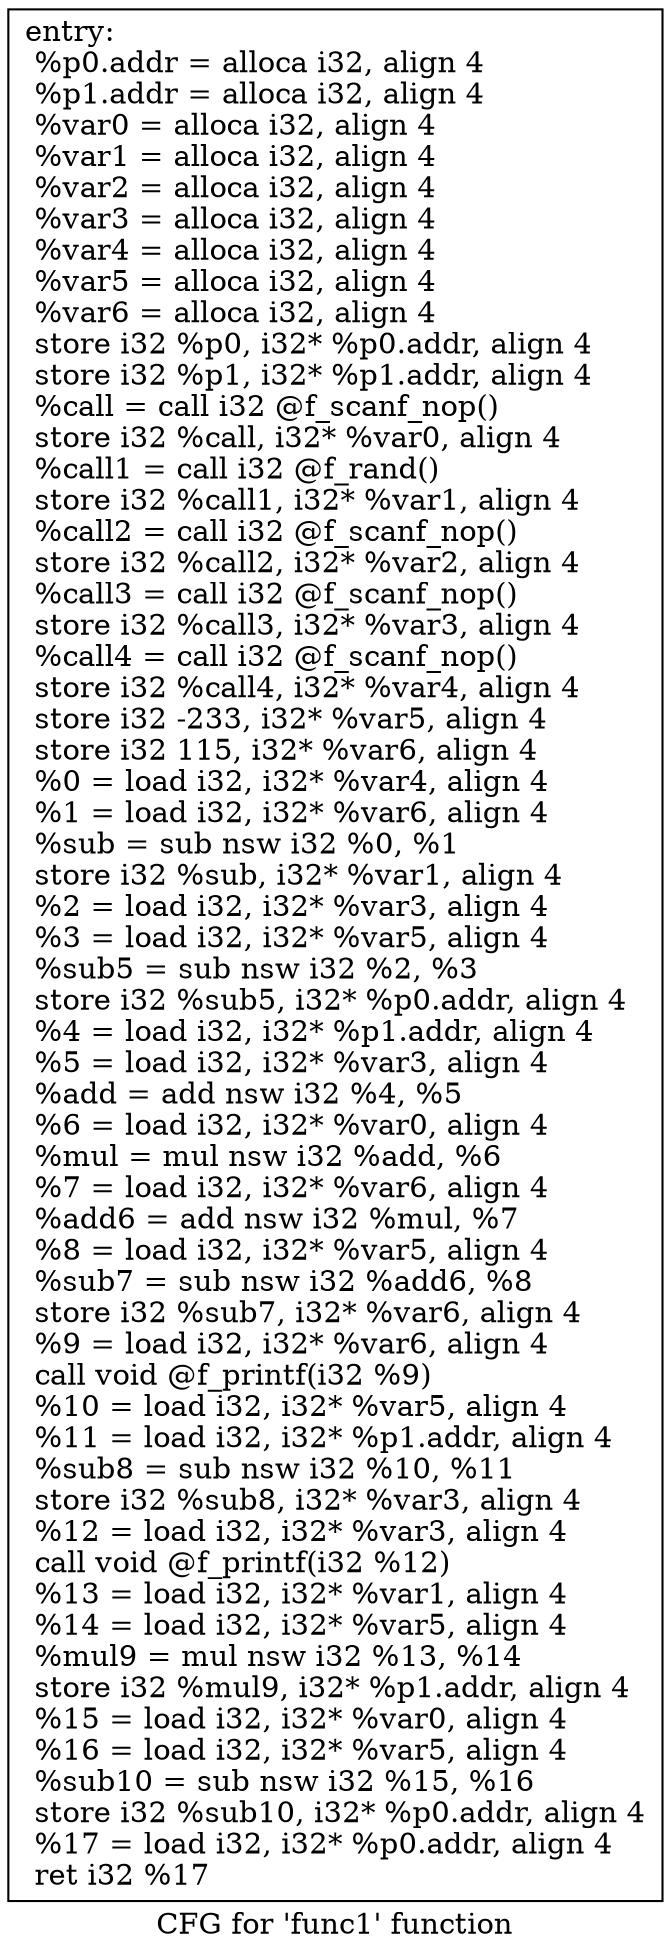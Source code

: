digraph "CFG for 'func1' function" {
	label="CFG for 'func1' function";

	Node0x558941a63970 [shape=record,label="{entry:\l  %p0.addr = alloca i32, align 4\l  %p1.addr = alloca i32, align 4\l  %var0 = alloca i32, align 4\l  %var1 = alloca i32, align 4\l  %var2 = alloca i32, align 4\l  %var3 = alloca i32, align 4\l  %var4 = alloca i32, align 4\l  %var5 = alloca i32, align 4\l  %var6 = alloca i32, align 4\l  store i32 %p0, i32* %p0.addr, align 4\l  store i32 %p1, i32* %p1.addr, align 4\l  %call = call i32 @f_scanf_nop()\l  store i32 %call, i32* %var0, align 4\l  %call1 = call i32 @f_rand()\l  store i32 %call1, i32* %var1, align 4\l  %call2 = call i32 @f_scanf_nop()\l  store i32 %call2, i32* %var2, align 4\l  %call3 = call i32 @f_scanf_nop()\l  store i32 %call3, i32* %var3, align 4\l  %call4 = call i32 @f_scanf_nop()\l  store i32 %call4, i32* %var4, align 4\l  store i32 -233, i32* %var5, align 4\l  store i32 115, i32* %var6, align 4\l  %0 = load i32, i32* %var4, align 4\l  %1 = load i32, i32* %var6, align 4\l  %sub = sub nsw i32 %0, %1\l  store i32 %sub, i32* %var1, align 4\l  %2 = load i32, i32* %var3, align 4\l  %3 = load i32, i32* %var5, align 4\l  %sub5 = sub nsw i32 %2, %3\l  store i32 %sub5, i32* %p0.addr, align 4\l  %4 = load i32, i32* %p1.addr, align 4\l  %5 = load i32, i32* %var3, align 4\l  %add = add nsw i32 %4, %5\l  %6 = load i32, i32* %var0, align 4\l  %mul = mul nsw i32 %add, %6\l  %7 = load i32, i32* %var6, align 4\l  %add6 = add nsw i32 %mul, %7\l  %8 = load i32, i32* %var5, align 4\l  %sub7 = sub nsw i32 %add6, %8\l  store i32 %sub7, i32* %var6, align 4\l  %9 = load i32, i32* %var6, align 4\l  call void @f_printf(i32 %9)\l  %10 = load i32, i32* %var5, align 4\l  %11 = load i32, i32* %p1.addr, align 4\l  %sub8 = sub nsw i32 %10, %11\l  store i32 %sub8, i32* %var3, align 4\l  %12 = load i32, i32* %var3, align 4\l  call void @f_printf(i32 %12)\l  %13 = load i32, i32* %var1, align 4\l  %14 = load i32, i32* %var5, align 4\l  %mul9 = mul nsw i32 %13, %14\l  store i32 %mul9, i32* %p1.addr, align 4\l  %15 = load i32, i32* %var0, align 4\l  %16 = load i32, i32* %var5, align 4\l  %sub10 = sub nsw i32 %15, %16\l  store i32 %sub10, i32* %p0.addr, align 4\l  %17 = load i32, i32* %p0.addr, align 4\l  ret i32 %17\l}"];
}
